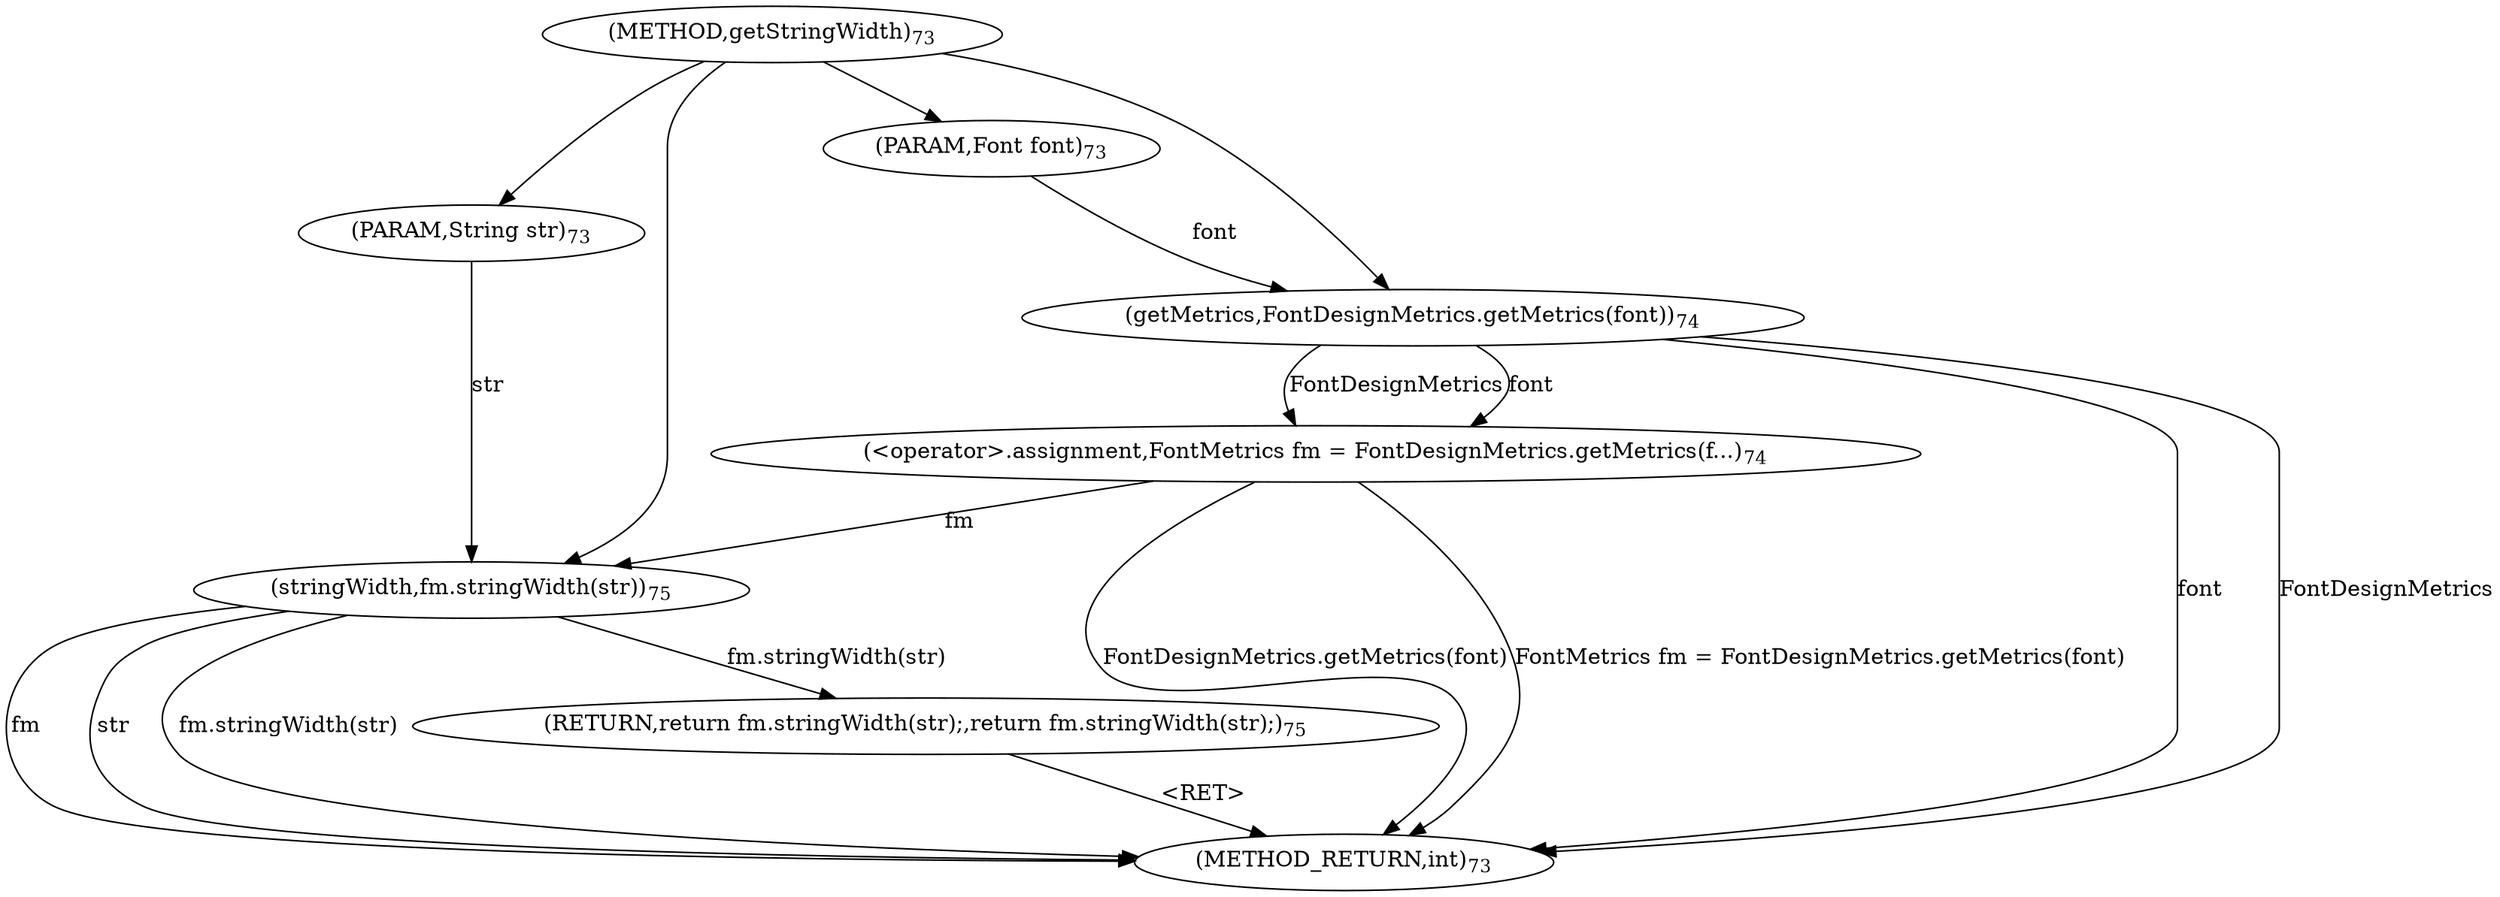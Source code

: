 digraph "getStringWidth" {  
"108" [label = <(METHOD,getStringWidth)<SUB>73</SUB>> ]
"124" [label = <(METHOD_RETURN,int)<SUB>73</SUB>> ]
"109" [label = <(PARAM,Font font)<SUB>73</SUB>> ]
"110" [label = <(PARAM,String str)<SUB>73</SUB>> ]
"113" [label = <(&lt;operator&gt;.assignment,FontMetrics fm = FontDesignMetrics.getMetrics(f...)<SUB>74</SUB>> ]
"118" [label = <(RETURN,return fm.stringWidth(str);,return fm.stringWidth(str);)<SUB>75</SUB>> ]
"113" [label = <(&lt;operator&gt;.assignment,FontMetrics fm = FontDesignMetrics.getMetrics(f...)<SUB>74</SUB>> ]
"113" [label = <(&lt;operator&gt;.assignment,FontMetrics fm = FontDesignMetrics.getMetrics(f...)<SUB>74</SUB>> ]
"119" [label = <(stringWidth,fm.stringWidth(str))<SUB>75</SUB>> ]
"115" [label = <(getMetrics,FontDesignMetrics.getMetrics(font))<SUB>74</SUB>> ]
"115" [label = <(getMetrics,FontDesignMetrics.getMetrics(font))<SUB>74</SUB>> ]
"119" [label = <(stringWidth,fm.stringWidth(str))<SUB>75</SUB>> ]
"119" [label = <(stringWidth,fm.stringWidth(str))<SUB>75</SUB>> ]
  "118" -> "124"  [ label = "&lt;RET&gt;"] 
  "115" -> "124"  [ label = "font"] 
  "113" -> "124"  [ label = "FontDesignMetrics.getMetrics(font)"] 
  "113" -> "124"  [ label = "FontMetrics fm = FontDesignMetrics.getMetrics(font)"] 
  "119" -> "124"  [ label = "fm"] 
  "119" -> "124"  [ label = "str"] 
  "119" -> "124"  [ label = "fm.stringWidth(str)"] 
  "115" -> "124"  [ label = "FontDesignMetrics"] 
  "108" -> "109" 
  "108" -> "110" 
  "115" -> "113"  [ label = "FontDesignMetrics"] 
  "115" -> "113"  [ label = "font"] 
  "119" -> "118"  [ label = "fm.stringWidth(str)"] 
  "108" -> "115" 
  "109" -> "115"  [ label = "font"] 
  "113" -> "119"  [ label = "fm"] 
  "108" -> "119" 
  "110" -> "119"  [ label = "str"] 
}
